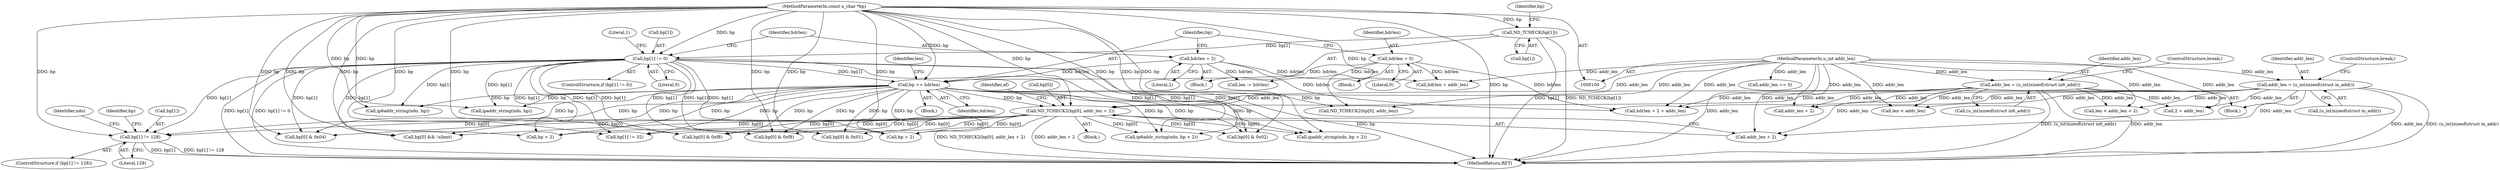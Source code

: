 digraph "0_tcpdump_5dc1860d8267b1e0cb78c9ffa2a40bea2fdb3ddc_3@array" {
"1000315" [label="(Call,bp[1] != 128)"];
"1000156" [label="(Call,bp[1] != 0)"];
"1000120" [label="(Call,ND_TCHECK(bp[1]))"];
"1000102" [label="(MethodParameterIn,const u_char *bp)"];
"1000254" [label="(Call,ND_TCHECK2(bp[0], addr_len + 2))"];
"1000188" [label="(Call,bp += hdrlen)"];
"1000185" [label="(Call,hdrlen = 0)"];
"1000164" [label="(Call,hdrlen = 2)"];
"1000105" [label="(MethodParameterIn,u_int addr_len)"];
"1000133" [label="(Call,addr_len = (u_int)sizeof(struct in_addr))"];
"1000144" [label="(Call,addr_len = (u_int)sizeof(struct in6_addr))"];
"1000258" [label="(Call,addr_len + 2)"];
"1000133" [label="(Call,addr_len = (u_int)sizeof(struct in_addr))"];
"1000367" [label="(Call,bp[0] & 0x02)"];
"1000155" [label="(ControlStructure,if (bp[1] != 0))"];
"1000238" [label="(Call,ip6addr_string(ndo, bp))"];
"1000102" [label="(MethodParameterIn,const u_char *bp)"];
"1000203" [label="(Call,ND_TCHECK2(bp[0], addr_len))"];
"1000190" [label="(Identifier,hdrlen)"];
"1000128" [label="(Block,)"];
"1000255" [label="(Call,bp[0])"];
"1000139" [label="(ControlStructure,break;)"];
"1000311" [label="(Call,bp + 2)"];
"1000192" [label="(Identifier,len)"];
"1000189" [label="(Identifier,bp)"];
"1000187" [label="(Literal,0)"];
"1000315" [label="(Call,bp[1] != 128)"];
"1000404" [label="(Call,hdrlen + 2 + addr_len)"];
"1000145" [label="(Identifier,addr_len)"];
"1000394" [label="(Call,bp[0] & 0xf8)"];
"1000322" [label="(Identifier,ndo)"];
"1000121" [label="(Call,bp[1])"];
"1000188" [label="(Call,bp += hdrlen)"];
"1000144" [label="(Call,addr_len = (u_int)sizeof(struct in6_addr))"];
"1000168" [label="(Block,)"];
"1000146" [label="(Call,(u_int)sizeof(struct in6_addr))"];
"1000114" [label="(Block,)"];
"1000135" [label="(Call,(u_int)sizeof(struct in_addr))"];
"1000275" [label="(Call,ipaddr_string(ndo, bp + 2))"];
"1000331" [label="(Identifier,bp)"];
"1000156" [label="(Call,bp[1] != 0)"];
"1000316" [label="(Call,bp[1])"];
"1000263" [label="(Identifier,af)"];
"1000242" [label="(Call,hdrlen + addr_len)"];
"1000406" [label="(Call,2 + addr_len)"];
"1000163" [label="(Literal,1)"];
"1000164" [label="(Call,hdrlen = 2)"];
"1000358" [label="(Call,bp[0] & 0x04)"];
"1000196" [label="(Block,)"];
"1000186" [label="(Identifier,hdrlen)"];
"1000250" [label="(Call,addr_len + 2)"];
"1000160" [label="(Literal,0)"];
"1000417" [label="(MethodReturn,RET)"];
"1000329" [label="(Call,bp[0] && !silent)"];
"1000185" [label="(Call,hdrlen = 0)"];
"1000199" [label="(Call,len < addr_len)"];
"1000254" [label="(Call,ND_TCHECK2(bp[0], addr_len + 2))"];
"1000165" [label="(Identifier,hdrlen)"];
"1000166" [label="(Literal,2)"];
"1000277" [label="(Call,bp + 2)"];
"1000281" [label="(Call,bp[1] != 32)"];
"1000221" [label="(Call,ipaddr_string(ndo, bp))"];
"1000191" [label="(Call,len -= hdrlen)"];
"1000309" [label="(Call,ip6addr_string(ndo, bp + 2))"];
"1000107" [label="(Block,)"];
"1000157" [label="(Call,bp[1])"];
"1000111" [label="(Call,addr_len == 0)"];
"1000150" [label="(ControlStructure,break;)"];
"1000120" [label="(Call,ND_TCHECK(bp[1]))"];
"1000319" [label="(Literal,128)"];
"1000314" [label="(ControlStructure,if (bp[1] != 128))"];
"1000375" [label="(Call,bp[0] & 0x01)"];
"1000383" [label="(Call,bp[0] & 0xf8)"];
"1000134" [label="(Identifier,addr_len)"];
"1000105" [label="(MethodParameterIn,u_int addr_len)"];
"1000248" [label="(Call,len < addr_len + 2)"];
"1000126" [label="(Identifier,bp)"];
"1000315" -> "1000314"  [label="AST: "];
"1000315" -> "1000319"  [label="CFG: "];
"1000316" -> "1000315"  [label="AST: "];
"1000319" -> "1000315"  [label="AST: "];
"1000322" -> "1000315"  [label="CFG: "];
"1000331" -> "1000315"  [label="CFG: "];
"1000315" -> "1000417"  [label="DDG: bp[1] != 128"];
"1000315" -> "1000417"  [label="DDG: bp[1]"];
"1000156" -> "1000315"  [label="DDG: bp[1]"];
"1000102" -> "1000315"  [label="DDG: bp"];
"1000254" -> "1000315"  [label="DDG: bp[0]"];
"1000188" -> "1000315"  [label="DDG: bp"];
"1000156" -> "1000155"  [label="AST: "];
"1000156" -> "1000160"  [label="CFG: "];
"1000157" -> "1000156"  [label="AST: "];
"1000160" -> "1000156"  [label="AST: "];
"1000163" -> "1000156"  [label="CFG: "];
"1000165" -> "1000156"  [label="CFG: "];
"1000156" -> "1000417"  [label="DDG: bp[1]"];
"1000156" -> "1000417"  [label="DDG: bp[1] != 0"];
"1000120" -> "1000156"  [label="DDG: bp[1]"];
"1000102" -> "1000156"  [label="DDG: bp"];
"1000156" -> "1000188"  [label="DDG: bp[1]"];
"1000156" -> "1000221"  [label="DDG: bp[1]"];
"1000156" -> "1000238"  [label="DDG: bp[1]"];
"1000156" -> "1000275"  [label="DDG: bp[1]"];
"1000156" -> "1000277"  [label="DDG: bp[1]"];
"1000156" -> "1000281"  [label="DDG: bp[1]"];
"1000156" -> "1000309"  [label="DDG: bp[1]"];
"1000156" -> "1000311"  [label="DDG: bp[1]"];
"1000156" -> "1000329"  [label="DDG: bp[1]"];
"1000156" -> "1000358"  [label="DDG: bp[1]"];
"1000156" -> "1000367"  [label="DDG: bp[1]"];
"1000156" -> "1000375"  [label="DDG: bp[1]"];
"1000156" -> "1000383"  [label="DDG: bp[1]"];
"1000156" -> "1000394"  [label="DDG: bp[1]"];
"1000120" -> "1000114"  [label="AST: "];
"1000120" -> "1000121"  [label="CFG: "];
"1000121" -> "1000120"  [label="AST: "];
"1000126" -> "1000120"  [label="CFG: "];
"1000120" -> "1000417"  [label="DDG: bp[1]"];
"1000120" -> "1000417"  [label="DDG: ND_TCHECK(bp[1])"];
"1000102" -> "1000120"  [label="DDG: bp"];
"1000102" -> "1000100"  [label="AST: "];
"1000102" -> "1000417"  [label="DDG: bp"];
"1000102" -> "1000188"  [label="DDG: bp"];
"1000102" -> "1000203"  [label="DDG: bp"];
"1000102" -> "1000221"  [label="DDG: bp"];
"1000102" -> "1000238"  [label="DDG: bp"];
"1000102" -> "1000254"  [label="DDG: bp"];
"1000102" -> "1000275"  [label="DDG: bp"];
"1000102" -> "1000277"  [label="DDG: bp"];
"1000102" -> "1000281"  [label="DDG: bp"];
"1000102" -> "1000309"  [label="DDG: bp"];
"1000102" -> "1000311"  [label="DDG: bp"];
"1000102" -> "1000329"  [label="DDG: bp"];
"1000102" -> "1000358"  [label="DDG: bp"];
"1000102" -> "1000367"  [label="DDG: bp"];
"1000102" -> "1000375"  [label="DDG: bp"];
"1000102" -> "1000383"  [label="DDG: bp"];
"1000102" -> "1000394"  [label="DDG: bp"];
"1000254" -> "1000196"  [label="AST: "];
"1000254" -> "1000258"  [label="CFG: "];
"1000255" -> "1000254"  [label="AST: "];
"1000258" -> "1000254"  [label="AST: "];
"1000263" -> "1000254"  [label="CFG: "];
"1000254" -> "1000417"  [label="DDG: ND_TCHECK2(bp[0], addr_len + 2)"];
"1000254" -> "1000417"  [label="DDG: addr_len + 2"];
"1000188" -> "1000254"  [label="DDG: bp"];
"1000105" -> "1000254"  [label="DDG: addr_len"];
"1000133" -> "1000254"  [label="DDG: addr_len"];
"1000144" -> "1000254"  [label="DDG: addr_len"];
"1000254" -> "1000275"  [label="DDG: bp[0]"];
"1000254" -> "1000277"  [label="DDG: bp[0]"];
"1000254" -> "1000281"  [label="DDG: bp[0]"];
"1000254" -> "1000309"  [label="DDG: bp[0]"];
"1000254" -> "1000311"  [label="DDG: bp[0]"];
"1000254" -> "1000329"  [label="DDG: bp[0]"];
"1000254" -> "1000358"  [label="DDG: bp[0]"];
"1000254" -> "1000367"  [label="DDG: bp[0]"];
"1000254" -> "1000375"  [label="DDG: bp[0]"];
"1000254" -> "1000383"  [label="DDG: bp[0]"];
"1000254" -> "1000394"  [label="DDG: bp[0]"];
"1000188" -> "1000107"  [label="AST: "];
"1000188" -> "1000190"  [label="CFG: "];
"1000189" -> "1000188"  [label="AST: "];
"1000190" -> "1000188"  [label="AST: "];
"1000192" -> "1000188"  [label="CFG: "];
"1000188" -> "1000417"  [label="DDG: bp"];
"1000185" -> "1000188"  [label="DDG: hdrlen"];
"1000164" -> "1000188"  [label="DDG: hdrlen"];
"1000188" -> "1000203"  [label="DDG: bp"];
"1000188" -> "1000221"  [label="DDG: bp"];
"1000188" -> "1000238"  [label="DDG: bp"];
"1000188" -> "1000275"  [label="DDG: bp"];
"1000188" -> "1000277"  [label="DDG: bp"];
"1000188" -> "1000281"  [label="DDG: bp"];
"1000188" -> "1000309"  [label="DDG: bp"];
"1000188" -> "1000311"  [label="DDG: bp"];
"1000188" -> "1000329"  [label="DDG: bp"];
"1000188" -> "1000358"  [label="DDG: bp"];
"1000188" -> "1000367"  [label="DDG: bp"];
"1000188" -> "1000375"  [label="DDG: bp"];
"1000188" -> "1000383"  [label="DDG: bp"];
"1000188" -> "1000394"  [label="DDG: bp"];
"1000185" -> "1000168"  [label="AST: "];
"1000185" -> "1000187"  [label="CFG: "];
"1000186" -> "1000185"  [label="AST: "];
"1000187" -> "1000185"  [label="AST: "];
"1000189" -> "1000185"  [label="CFG: "];
"1000185" -> "1000191"  [label="DDG: hdrlen"];
"1000185" -> "1000242"  [label="DDG: hdrlen"];
"1000185" -> "1000404"  [label="DDG: hdrlen"];
"1000164" -> "1000114"  [label="AST: "];
"1000164" -> "1000166"  [label="CFG: "];
"1000165" -> "1000164"  [label="AST: "];
"1000166" -> "1000164"  [label="AST: "];
"1000189" -> "1000164"  [label="CFG: "];
"1000164" -> "1000191"  [label="DDG: hdrlen"];
"1000164" -> "1000242"  [label="DDG: hdrlen"];
"1000164" -> "1000404"  [label="DDG: hdrlen"];
"1000105" -> "1000100"  [label="AST: "];
"1000105" -> "1000417"  [label="DDG: addr_len"];
"1000105" -> "1000111"  [label="DDG: addr_len"];
"1000105" -> "1000133"  [label="DDG: addr_len"];
"1000105" -> "1000144"  [label="DDG: addr_len"];
"1000105" -> "1000199"  [label="DDG: addr_len"];
"1000105" -> "1000203"  [label="DDG: addr_len"];
"1000105" -> "1000242"  [label="DDG: addr_len"];
"1000105" -> "1000248"  [label="DDG: addr_len"];
"1000105" -> "1000250"  [label="DDG: addr_len"];
"1000105" -> "1000258"  [label="DDG: addr_len"];
"1000105" -> "1000404"  [label="DDG: addr_len"];
"1000105" -> "1000406"  [label="DDG: addr_len"];
"1000133" -> "1000128"  [label="AST: "];
"1000133" -> "1000135"  [label="CFG: "];
"1000134" -> "1000133"  [label="AST: "];
"1000135" -> "1000133"  [label="AST: "];
"1000139" -> "1000133"  [label="CFG: "];
"1000133" -> "1000417"  [label="DDG: addr_len"];
"1000133" -> "1000417"  [label="DDG: (u_int)sizeof(struct in_addr)"];
"1000133" -> "1000199"  [label="DDG: addr_len"];
"1000133" -> "1000248"  [label="DDG: addr_len"];
"1000133" -> "1000250"  [label="DDG: addr_len"];
"1000133" -> "1000258"  [label="DDG: addr_len"];
"1000133" -> "1000404"  [label="DDG: addr_len"];
"1000133" -> "1000406"  [label="DDG: addr_len"];
"1000144" -> "1000128"  [label="AST: "];
"1000144" -> "1000146"  [label="CFG: "];
"1000145" -> "1000144"  [label="AST: "];
"1000146" -> "1000144"  [label="AST: "];
"1000150" -> "1000144"  [label="CFG: "];
"1000144" -> "1000417"  [label="DDG: addr_len"];
"1000144" -> "1000417"  [label="DDG: (u_int)sizeof(struct in6_addr)"];
"1000144" -> "1000199"  [label="DDG: addr_len"];
"1000144" -> "1000248"  [label="DDG: addr_len"];
"1000144" -> "1000250"  [label="DDG: addr_len"];
"1000144" -> "1000258"  [label="DDG: addr_len"];
"1000144" -> "1000404"  [label="DDG: addr_len"];
"1000144" -> "1000406"  [label="DDG: addr_len"];
}

